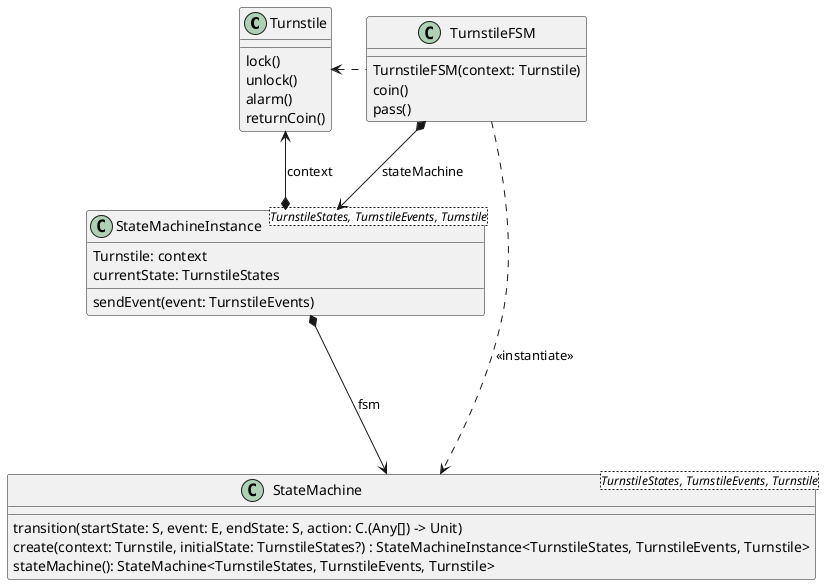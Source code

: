 @startuml

class Turnstile {
    lock()
    unlock()
    alarm()
    returnCoin()
}

class TurnstileFSM {
    TurnstileFSM(context: Turnstile)
    coin()
    pass()
}

class StateMachineInstance<TurnstileStates, TurnstileEvents, Turnstile> {
    Turnstile: context
    currentState: TurnstileStates
    sendEvent(event: TurnstileEvents)
}

class StateMachine<TurnstileStates, TurnstileEvents, Turnstile> {
    transition(startState: S, event: E, endState: S, action: C.(Any[]) -> Unit)
    create(context: Turnstile, initialState: TurnstileStates?) : StateMachineInstance<TurnstileStates, TurnstileEvents, Turnstile>
    stateMachine(): StateMachine<TurnstileStates, TurnstileEvents, Turnstile>
}


TurnstileFSM *--> StateMachineInstance: stateMachine
StateMachineInstance *--> StateMachine : fsm
StateMachineInstance *-up-> Turnstile : context
TurnstileFSM ...left...> Turnstile
TurnstileFSM ....> StateMachine : <<instantiate>>

@enduml
